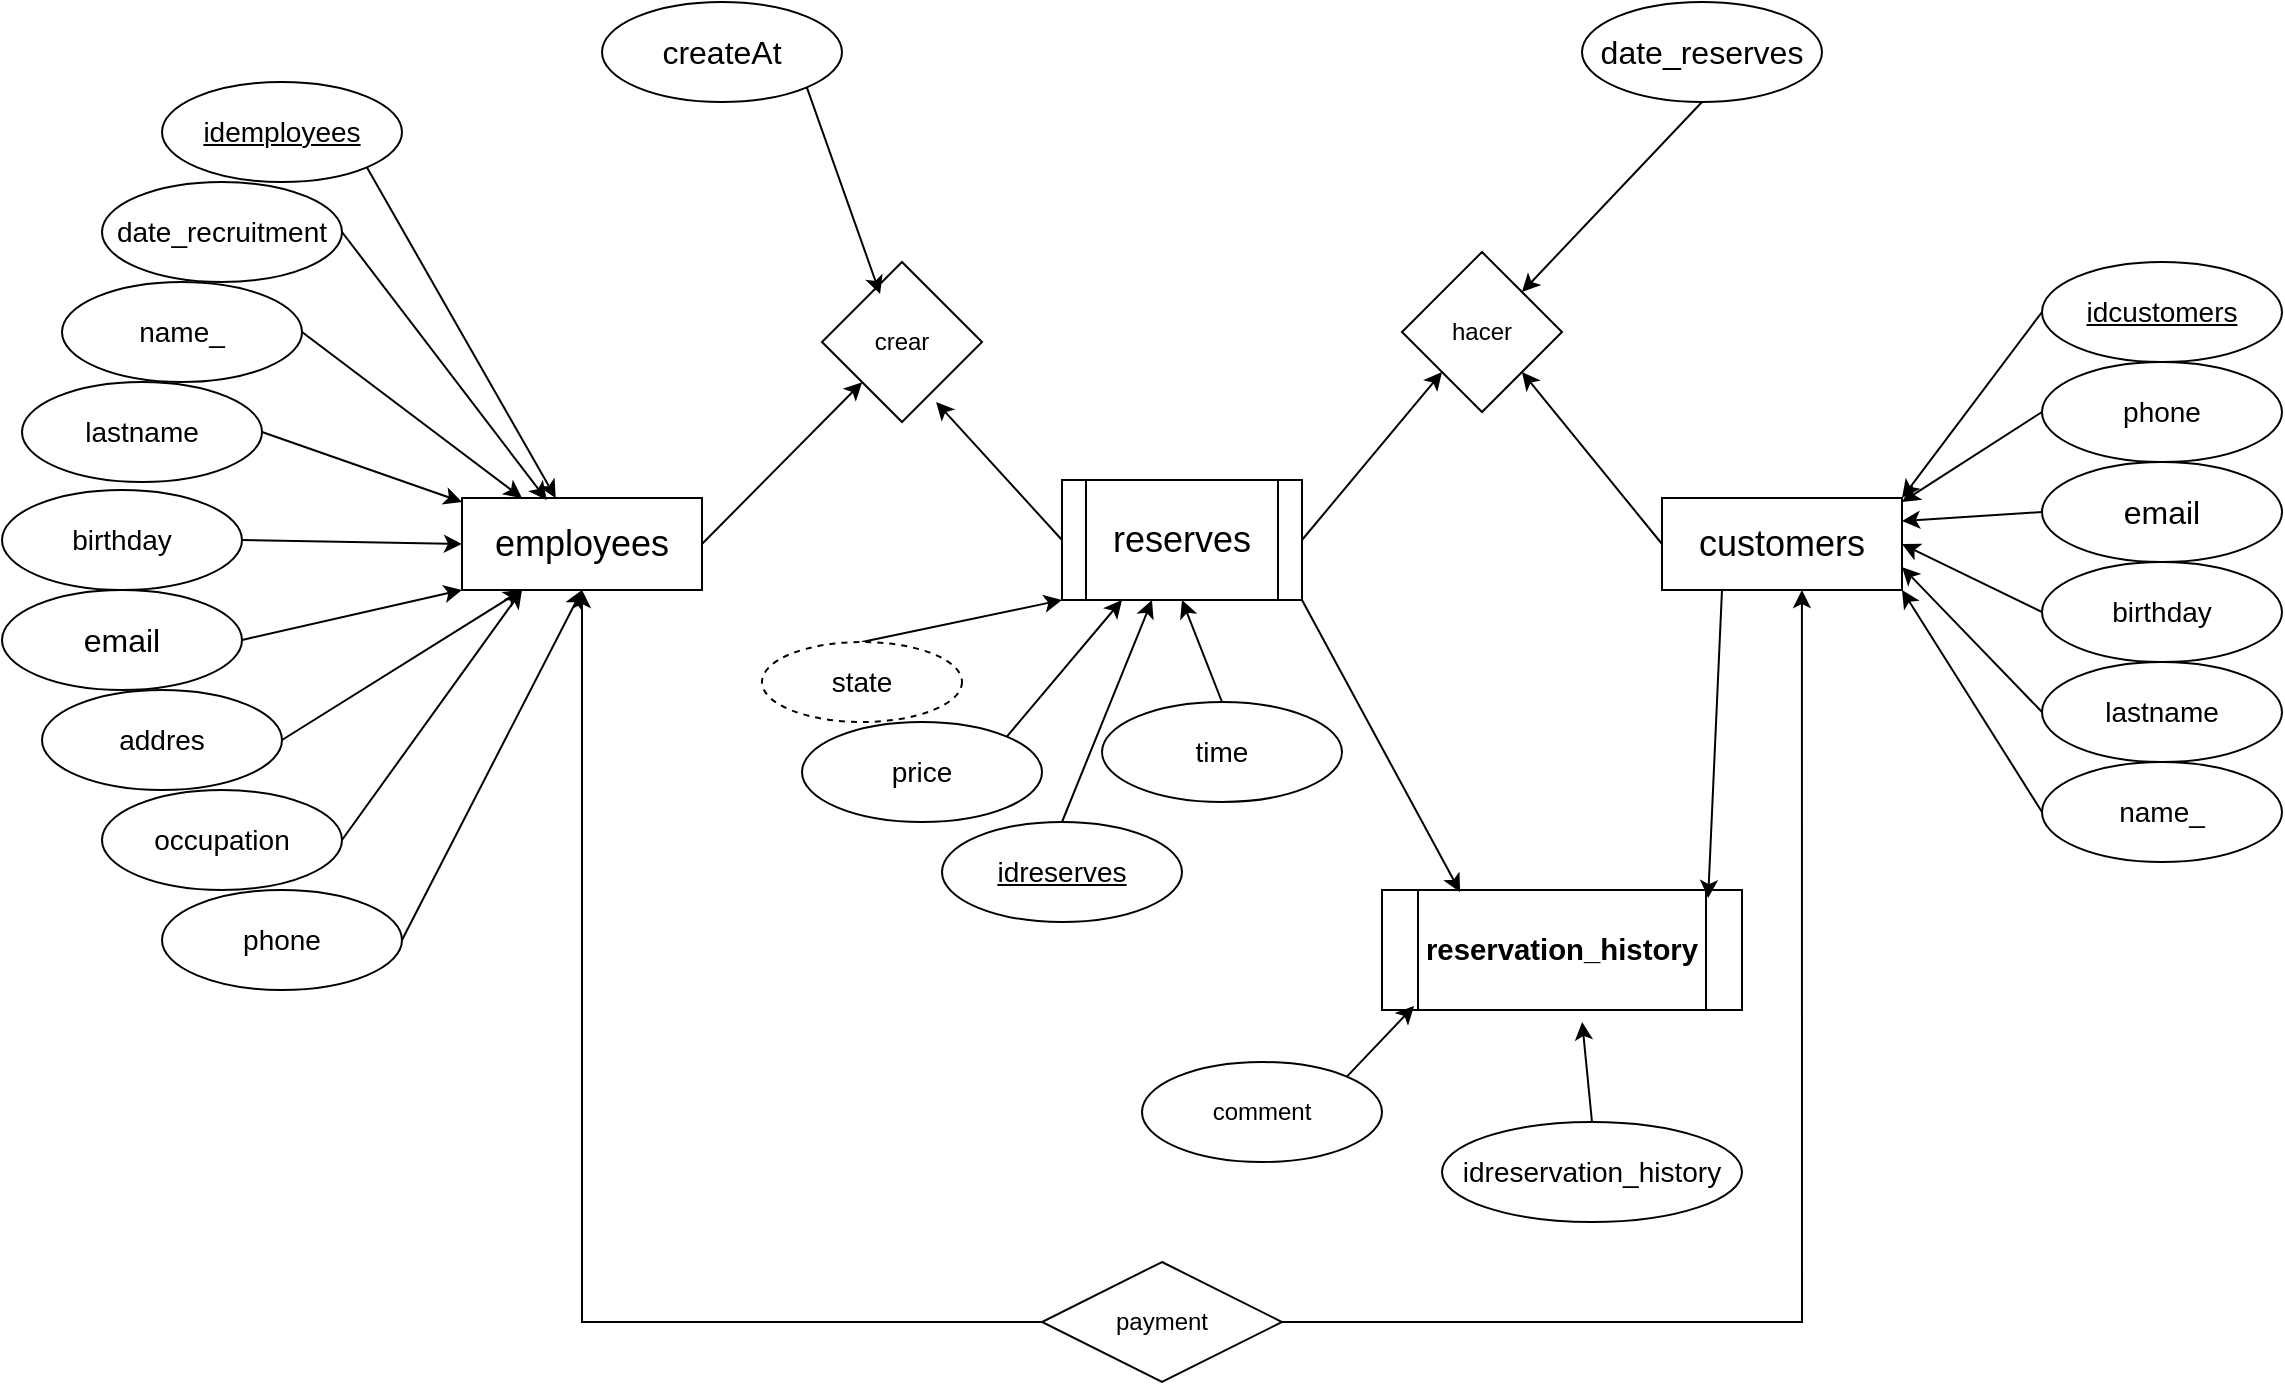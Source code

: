 <mxfile version="24.7.7">
  <diagram name="Página-1" id="Gifiw9kGq9_ywdqmjWr6">
    <mxGraphModel dx="1120" dy="523" grid="1" gridSize="10" guides="1" tooltips="1" connect="1" arrows="1" fold="1" page="1" pageScale="1" pageWidth="1169" pageHeight="827" math="0" shadow="0">
      <root>
        <mxCell id="0" />
        <mxCell id="1" parent="0" />
        <mxCell id="Fblpxnx981H0n67Tq4fb-109" style="edgeStyle=none;rounded=0;orthogonalLoop=1;jettySize=auto;html=1;exitX=1;exitY=0.5;exitDx=0;exitDy=0;" edge="1" parent="1" source="Fblpxnx981H0n67Tq4fb-61" target="Fblpxnx981H0n67Tq4fb-110">
          <mxGeometry relative="1" as="geometry">
            <mxPoint x="400" y="441" as="targetPoint" />
          </mxGeometry>
        </mxCell>
        <mxCell id="Fblpxnx981H0n67Tq4fb-61" value="&lt;font style=&quot;font-size: 18px;&quot;&gt;employees&lt;/font&gt;" style="rounded=0;whiteSpace=wrap;html=1;" vertex="1" parent="1">
          <mxGeometry x="250" y="418" width="120" height="46" as="geometry" />
        </mxCell>
        <mxCell id="Fblpxnx981H0n67Tq4fb-72" style="rounded=0;orthogonalLoop=1;jettySize=auto;html=1;exitX=1;exitY=1;exitDx=0;exitDy=0;" edge="1" parent="1" source="Fblpxnx981H0n67Tq4fb-62" target="Fblpxnx981H0n67Tq4fb-61">
          <mxGeometry relative="1" as="geometry" />
        </mxCell>
        <mxCell id="Fblpxnx981H0n67Tq4fb-62" value="&lt;u&gt;&lt;font style=&quot;font-size: 14px;&quot;&gt;idemployees&lt;/font&gt;&lt;/u&gt;" style="ellipse;whiteSpace=wrap;html=1;" vertex="1" parent="1">
          <mxGeometry x="100" y="210" width="120" height="50" as="geometry" />
        </mxCell>
        <mxCell id="Fblpxnx981H0n67Tq4fb-76" style="edgeStyle=none;rounded=0;orthogonalLoop=1;jettySize=auto;html=1;exitX=1;exitY=0.5;exitDx=0;exitDy=0;entryX=0.25;entryY=0;entryDx=0;entryDy=0;" edge="1" parent="1" source="Fblpxnx981H0n67Tq4fb-63" target="Fblpxnx981H0n67Tq4fb-61">
          <mxGeometry relative="1" as="geometry" />
        </mxCell>
        <mxCell id="Fblpxnx981H0n67Tq4fb-63" value="&lt;font style=&quot;font-size: 14px;&quot;&gt;name_&lt;/font&gt;" style="ellipse;whiteSpace=wrap;html=1;" vertex="1" parent="1">
          <mxGeometry x="50" y="310" width="120" height="50" as="geometry" />
        </mxCell>
        <mxCell id="Fblpxnx981H0n67Tq4fb-77" style="edgeStyle=none;rounded=0;orthogonalLoop=1;jettySize=auto;html=1;exitX=1;exitY=0.5;exitDx=0;exitDy=0;" edge="1" parent="1" source="Fblpxnx981H0n67Tq4fb-64" target="Fblpxnx981H0n67Tq4fb-61">
          <mxGeometry relative="1" as="geometry" />
        </mxCell>
        <mxCell id="Fblpxnx981H0n67Tq4fb-64" value="&lt;font style=&quot;font-size: 14px;&quot;&gt;lastname&lt;/font&gt;" style="ellipse;whiteSpace=wrap;html=1;" vertex="1" parent="1">
          <mxGeometry x="30" y="360" width="120" height="50" as="geometry" />
        </mxCell>
        <mxCell id="Fblpxnx981H0n67Tq4fb-78" style="edgeStyle=none;rounded=0;orthogonalLoop=1;jettySize=auto;html=1;exitX=1;exitY=0.5;exitDx=0;exitDy=0;entryX=0;entryY=0.5;entryDx=0;entryDy=0;" edge="1" parent="1" source="Fblpxnx981H0n67Tq4fb-65" target="Fblpxnx981H0n67Tq4fb-61">
          <mxGeometry relative="1" as="geometry" />
        </mxCell>
        <mxCell id="Fblpxnx981H0n67Tq4fb-65" value="&lt;font style=&quot;font-size: 14px;&quot;&gt;birthday&lt;/font&gt;" style="ellipse;whiteSpace=wrap;html=1;" vertex="1" parent="1">
          <mxGeometry x="20" y="414" width="120" height="50" as="geometry" />
        </mxCell>
        <mxCell id="Fblpxnx981H0n67Tq4fb-79" style="edgeStyle=none;rounded=0;orthogonalLoop=1;jettySize=auto;html=1;exitX=1;exitY=0.5;exitDx=0;exitDy=0;entryX=0;entryY=1;entryDx=0;entryDy=0;" edge="1" parent="1" source="Fblpxnx981H0n67Tq4fb-67" target="Fblpxnx981H0n67Tq4fb-61">
          <mxGeometry relative="1" as="geometry" />
        </mxCell>
        <mxCell id="Fblpxnx981H0n67Tq4fb-67" value="&lt;font size=&quot;3&quot;&gt;email&lt;/font&gt;" style="ellipse;whiteSpace=wrap;html=1;" vertex="1" parent="1">
          <mxGeometry x="20" y="464" width="120" height="50" as="geometry" />
        </mxCell>
        <mxCell id="Fblpxnx981H0n67Tq4fb-80" style="edgeStyle=none;rounded=0;orthogonalLoop=1;jettySize=auto;html=1;exitX=1;exitY=0.5;exitDx=0;exitDy=0;entryX=0.25;entryY=1;entryDx=0;entryDy=0;" edge="1" parent="1" source="Fblpxnx981H0n67Tq4fb-68" target="Fblpxnx981H0n67Tq4fb-61">
          <mxGeometry relative="1" as="geometry">
            <mxPoint x="270" y="470" as="targetPoint" />
          </mxGeometry>
        </mxCell>
        <mxCell id="Fblpxnx981H0n67Tq4fb-68" value="&lt;font style=&quot;font-size: 14px;&quot;&gt;addres&lt;/font&gt;" style="ellipse;whiteSpace=wrap;html=1;" vertex="1" parent="1">
          <mxGeometry x="40" y="514" width="120" height="50" as="geometry" />
        </mxCell>
        <mxCell id="Fblpxnx981H0n67Tq4fb-81" style="edgeStyle=none;rounded=0;orthogonalLoop=1;jettySize=auto;html=1;exitX=1;exitY=0.5;exitDx=0;exitDy=0;entryX=0.25;entryY=1;entryDx=0;entryDy=0;" edge="1" parent="1" source="Fblpxnx981H0n67Tq4fb-69" target="Fblpxnx981H0n67Tq4fb-61">
          <mxGeometry relative="1" as="geometry">
            <mxPoint x="290" y="470" as="targetPoint" />
          </mxGeometry>
        </mxCell>
        <mxCell id="Fblpxnx981H0n67Tq4fb-69" value="&lt;font style=&quot;font-size: 14px;&quot;&gt;occupation&lt;/font&gt;" style="ellipse;whiteSpace=wrap;html=1;" vertex="1" parent="1">
          <mxGeometry x="70" y="564" width="120" height="50" as="geometry" />
        </mxCell>
        <mxCell id="Fblpxnx981H0n67Tq4fb-82" style="edgeStyle=none;rounded=0;orthogonalLoop=1;jettySize=auto;html=1;exitX=1;exitY=0.5;exitDx=0;exitDy=0;entryX=0.5;entryY=1;entryDx=0;entryDy=0;" edge="1" parent="1" source="Fblpxnx981H0n67Tq4fb-70" target="Fblpxnx981H0n67Tq4fb-61">
          <mxGeometry relative="1" as="geometry">
            <mxPoint x="300" y="470" as="targetPoint" />
          </mxGeometry>
        </mxCell>
        <mxCell id="Fblpxnx981H0n67Tq4fb-70" value="&lt;font style=&quot;font-size: 14px;&quot;&gt;phone&lt;/font&gt;" style="ellipse;whiteSpace=wrap;html=1;" vertex="1" parent="1">
          <mxGeometry x="100" y="614" width="120" height="50" as="geometry" />
        </mxCell>
        <mxCell id="Fblpxnx981H0n67Tq4fb-71" value="&lt;font style=&quot;font-size: 14px;&quot;&gt;date_recruitment&lt;/font&gt;" style="ellipse;whiteSpace=wrap;html=1;" vertex="1" parent="1">
          <mxGeometry x="70" y="260" width="120" height="50" as="geometry" />
        </mxCell>
        <mxCell id="Fblpxnx981H0n67Tq4fb-73" style="rounded=0;orthogonalLoop=1;jettySize=auto;html=1;exitX=1;exitY=0.5;exitDx=0;exitDy=0;entryX=0.353;entryY=0.022;entryDx=0;entryDy=0;entryPerimeter=0;" edge="1" parent="1" source="Fblpxnx981H0n67Tq4fb-71" target="Fblpxnx981H0n67Tq4fb-61">
          <mxGeometry relative="1" as="geometry" />
        </mxCell>
        <mxCell id="Fblpxnx981H0n67Tq4fb-112" style="edgeStyle=none;rounded=0;orthogonalLoop=1;jettySize=auto;html=1;exitX=0;exitY=0.5;exitDx=0;exitDy=0;entryX=1;entryY=1;entryDx=0;entryDy=0;" edge="1" parent="1" source="Fblpxnx981H0n67Tq4fb-83" target="Fblpxnx981H0n67Tq4fb-111">
          <mxGeometry relative="1" as="geometry" />
        </mxCell>
        <mxCell id="Fblpxnx981H0n67Tq4fb-83" value="&lt;font style=&quot;font-size: 18px;&quot;&gt;customers&lt;/font&gt;" style="rounded=0;whiteSpace=wrap;html=1;" vertex="1" parent="1">
          <mxGeometry x="850" y="418" width="120" height="46" as="geometry" />
        </mxCell>
        <mxCell id="Fblpxnx981H0n67Tq4fb-102" style="edgeStyle=none;rounded=0;orthogonalLoop=1;jettySize=auto;html=1;exitX=0;exitY=0.5;exitDx=0;exitDy=0;entryX=1;entryY=0;entryDx=0;entryDy=0;" edge="1" parent="1" source="Fblpxnx981H0n67Tq4fb-85" target="Fblpxnx981H0n67Tq4fb-83">
          <mxGeometry relative="1" as="geometry" />
        </mxCell>
        <mxCell id="Fblpxnx981H0n67Tq4fb-85" value="&lt;u&gt;&lt;font style=&quot;font-size: 14px;&quot;&gt;idcustomers&lt;/font&gt;&lt;/u&gt;" style="ellipse;whiteSpace=wrap;html=1;" vertex="1" parent="1">
          <mxGeometry x="1040" y="300" width="120" height="50" as="geometry" />
        </mxCell>
        <mxCell id="Fblpxnx981H0n67Tq4fb-107" style="edgeStyle=none;rounded=0;orthogonalLoop=1;jettySize=auto;html=1;exitX=0;exitY=0.5;exitDx=0;exitDy=0;entryX=1;entryY=1;entryDx=0;entryDy=0;" edge="1" parent="1" source="Fblpxnx981H0n67Tq4fb-87" target="Fblpxnx981H0n67Tq4fb-83">
          <mxGeometry relative="1" as="geometry" />
        </mxCell>
        <mxCell id="Fblpxnx981H0n67Tq4fb-87" value="&lt;font style=&quot;font-size: 14px;&quot;&gt;name_&lt;/font&gt;" style="ellipse;whiteSpace=wrap;html=1;" vertex="1" parent="1">
          <mxGeometry x="1040" y="550" width="120" height="50" as="geometry" />
        </mxCell>
        <mxCell id="Fblpxnx981H0n67Tq4fb-106" style="edgeStyle=none;rounded=0;orthogonalLoop=1;jettySize=auto;html=1;exitX=0;exitY=0.5;exitDx=0;exitDy=0;entryX=1;entryY=0.75;entryDx=0;entryDy=0;" edge="1" parent="1" source="Fblpxnx981H0n67Tq4fb-89" target="Fblpxnx981H0n67Tq4fb-83">
          <mxGeometry relative="1" as="geometry" />
        </mxCell>
        <mxCell id="Fblpxnx981H0n67Tq4fb-89" value="&lt;font style=&quot;font-size: 14px;&quot;&gt;lastname&lt;/font&gt;" style="ellipse;whiteSpace=wrap;html=1;" vertex="1" parent="1">
          <mxGeometry x="1040" y="500" width="120" height="50" as="geometry" />
        </mxCell>
        <mxCell id="Fblpxnx981H0n67Tq4fb-105" style="edgeStyle=none;rounded=0;orthogonalLoop=1;jettySize=auto;html=1;exitX=0;exitY=0.5;exitDx=0;exitDy=0;entryX=1;entryY=0.5;entryDx=0;entryDy=0;" edge="1" parent="1" source="Fblpxnx981H0n67Tq4fb-91" target="Fblpxnx981H0n67Tq4fb-83">
          <mxGeometry relative="1" as="geometry" />
        </mxCell>
        <mxCell id="Fblpxnx981H0n67Tq4fb-91" value="&lt;font style=&quot;font-size: 14px;&quot;&gt;birthday&lt;/font&gt;" style="ellipse;whiteSpace=wrap;html=1;" vertex="1" parent="1">
          <mxGeometry x="1040" y="450" width="120" height="50" as="geometry" />
        </mxCell>
        <mxCell id="Fblpxnx981H0n67Tq4fb-104" style="edgeStyle=none;rounded=0;orthogonalLoop=1;jettySize=auto;html=1;exitX=0;exitY=0.5;exitDx=0;exitDy=0;entryX=1;entryY=0.25;entryDx=0;entryDy=0;" edge="1" parent="1" source="Fblpxnx981H0n67Tq4fb-93" target="Fblpxnx981H0n67Tq4fb-83">
          <mxGeometry relative="1" as="geometry" />
        </mxCell>
        <mxCell id="Fblpxnx981H0n67Tq4fb-93" value="&lt;font size=&quot;3&quot;&gt;email&lt;/font&gt;" style="ellipse;whiteSpace=wrap;html=1;" vertex="1" parent="1">
          <mxGeometry x="1040" y="400" width="120" height="50" as="geometry" />
        </mxCell>
        <mxCell id="Fblpxnx981H0n67Tq4fb-103" style="edgeStyle=none;rounded=0;orthogonalLoop=1;jettySize=auto;html=1;exitX=0;exitY=0.5;exitDx=0;exitDy=0;" edge="1" parent="1" source="Fblpxnx981H0n67Tq4fb-99">
          <mxGeometry relative="1" as="geometry">
            <mxPoint x="970" y="420" as="targetPoint" />
          </mxGeometry>
        </mxCell>
        <mxCell id="Fblpxnx981H0n67Tq4fb-99" value="&lt;font style=&quot;font-size: 14px;&quot;&gt;phone&lt;/font&gt;" style="ellipse;whiteSpace=wrap;html=1;" vertex="1" parent="1">
          <mxGeometry x="1040" y="350" width="120" height="50" as="geometry" />
        </mxCell>
        <mxCell id="Fblpxnx981H0n67Tq4fb-113" style="edgeStyle=none;rounded=0;orthogonalLoop=1;jettySize=auto;html=1;exitX=1;exitY=0.5;exitDx=0;exitDy=0;entryX=0;entryY=1;entryDx=0;entryDy=0;" edge="1" parent="1" source="Fblpxnx981H0n67Tq4fb-108" target="Fblpxnx981H0n67Tq4fb-111">
          <mxGeometry relative="1" as="geometry" />
        </mxCell>
        <mxCell id="Fblpxnx981H0n67Tq4fb-108" value="&lt;font style=&quot;font-size: 18px;&quot;&gt;reserves&lt;/font&gt;" style="shape=process;whiteSpace=wrap;html=1;backgroundOutline=1;" vertex="1" parent="1">
          <mxGeometry x="550" y="409" width="120" height="60" as="geometry" />
        </mxCell>
        <mxCell id="Fblpxnx981H0n67Tq4fb-110" value="crear" style="rhombus;whiteSpace=wrap;html=1;" vertex="1" parent="1">
          <mxGeometry x="430" y="300" width="80" height="80" as="geometry" />
        </mxCell>
        <mxCell id="Fblpxnx981H0n67Tq4fb-111" value="hacer" style="rhombus;whiteSpace=wrap;html=1;" vertex="1" parent="1">
          <mxGeometry x="720" y="295" width="80" height="80" as="geometry" />
        </mxCell>
        <mxCell id="Fblpxnx981H0n67Tq4fb-114" style="edgeStyle=none;rounded=0;orthogonalLoop=1;jettySize=auto;html=1;exitX=0;exitY=0.5;exitDx=0;exitDy=0;entryX=0.713;entryY=0.875;entryDx=0;entryDy=0;entryPerimeter=0;" edge="1" parent="1" source="Fblpxnx981H0n67Tq4fb-108" target="Fblpxnx981H0n67Tq4fb-110">
          <mxGeometry relative="1" as="geometry" />
        </mxCell>
        <mxCell id="Fblpxnx981H0n67Tq4fb-138" style="edgeStyle=none;rounded=0;orthogonalLoop=1;jettySize=auto;html=1;exitX=1;exitY=0;exitDx=0;exitDy=0;entryX=0.25;entryY=1;entryDx=0;entryDy=0;" edge="1" parent="1" source="Fblpxnx981H0n67Tq4fb-134" target="Fblpxnx981H0n67Tq4fb-108">
          <mxGeometry relative="1" as="geometry" />
        </mxCell>
        <mxCell id="Fblpxnx981H0n67Tq4fb-134" value="&lt;font style=&quot;font-size: 14px;&quot;&gt;price&lt;/font&gt;" style="ellipse;whiteSpace=wrap;html=1;" vertex="1" parent="1">
          <mxGeometry x="420" y="530" width="120" height="50" as="geometry" />
        </mxCell>
        <mxCell id="Fblpxnx981H0n67Tq4fb-139" style="edgeStyle=none;rounded=0;orthogonalLoop=1;jettySize=auto;html=1;exitX=0.5;exitY=0;exitDx=0;exitDy=0;entryX=0.5;entryY=1;entryDx=0;entryDy=0;" edge="1" parent="1" source="Fblpxnx981H0n67Tq4fb-135" target="Fblpxnx981H0n67Tq4fb-108">
          <mxGeometry relative="1" as="geometry" />
        </mxCell>
        <mxCell id="Fblpxnx981H0n67Tq4fb-135" value="&lt;font style=&quot;font-size: 14px;&quot;&gt;time&lt;/font&gt;" style="ellipse;whiteSpace=wrap;html=1;" vertex="1" parent="1">
          <mxGeometry x="570" y="520" width="120" height="50" as="geometry" />
        </mxCell>
        <mxCell id="Fblpxnx981H0n67Tq4fb-140" style="edgeStyle=none;rounded=0;orthogonalLoop=1;jettySize=auto;html=1;exitX=0.5;exitY=0;exitDx=0;exitDy=0;entryX=0;entryY=1;entryDx=0;entryDy=0;" edge="1" parent="1" source="Fblpxnx981H0n67Tq4fb-137" target="Fblpxnx981H0n67Tq4fb-108">
          <mxGeometry relative="1" as="geometry" />
        </mxCell>
        <mxCell id="Fblpxnx981H0n67Tq4fb-137" value="&lt;font style=&quot;font-size: 14px;&quot;&gt;state&lt;/font&gt;" style="ellipse;whiteSpace=wrap;html=1;align=center;dashed=1;" vertex="1" parent="1">
          <mxGeometry x="400" y="490" width="100" height="40" as="geometry" />
        </mxCell>
        <mxCell id="Fblpxnx981H0n67Tq4fb-141" value="&lt;font size=&quot;3&quot;&gt;createAt&lt;/font&gt;" style="ellipse;whiteSpace=wrap;html=1;" vertex="1" parent="1">
          <mxGeometry x="320" y="170" width="120" height="50" as="geometry" />
        </mxCell>
        <mxCell id="Fblpxnx981H0n67Tq4fb-142" style="edgeStyle=none;rounded=0;orthogonalLoop=1;jettySize=auto;html=1;exitX=1;exitY=1;exitDx=0;exitDy=0;entryX=0.363;entryY=0.2;entryDx=0;entryDy=0;entryPerimeter=0;" edge="1" parent="1" source="Fblpxnx981H0n67Tq4fb-141" target="Fblpxnx981H0n67Tq4fb-110">
          <mxGeometry relative="1" as="geometry" />
        </mxCell>
        <mxCell id="Fblpxnx981H0n67Tq4fb-144" style="edgeStyle=none;rounded=0;orthogonalLoop=1;jettySize=auto;html=1;exitX=0.5;exitY=1;exitDx=0;exitDy=0;entryX=1;entryY=0;entryDx=0;entryDy=0;" edge="1" parent="1" source="Fblpxnx981H0n67Tq4fb-143" target="Fblpxnx981H0n67Tq4fb-111">
          <mxGeometry relative="1" as="geometry" />
        </mxCell>
        <mxCell id="Fblpxnx981H0n67Tq4fb-143" value="&lt;font size=&quot;3&quot;&gt;date_reserves&lt;/font&gt;" style="ellipse;whiteSpace=wrap;html=1;" vertex="1" parent="1">
          <mxGeometry x="810" y="170" width="120" height="50" as="geometry" />
        </mxCell>
        <mxCell id="Fblpxnx981H0n67Tq4fb-146" style="edgeStyle=orthogonalEdgeStyle;rounded=0;orthogonalLoop=1;jettySize=auto;html=1;exitX=0;exitY=0.5;exitDx=0;exitDy=0;" edge="1" parent="1" source="Fblpxnx981H0n67Tq4fb-145" target="Fblpxnx981H0n67Tq4fb-61">
          <mxGeometry relative="1" as="geometry" />
        </mxCell>
        <mxCell id="Fblpxnx981H0n67Tq4fb-145" value="payment" style="shape=rhombus;perimeter=rhombusPerimeter;whiteSpace=wrap;html=1;align=center;" vertex="1" parent="1">
          <mxGeometry x="540" y="800" width="120" height="60" as="geometry" />
        </mxCell>
        <mxCell id="Fblpxnx981H0n67Tq4fb-147" style="edgeStyle=orthogonalEdgeStyle;rounded=0;orthogonalLoop=1;jettySize=auto;html=1;exitX=1;exitY=0.5;exitDx=0;exitDy=0;entryX=0.583;entryY=1;entryDx=0;entryDy=0;entryPerimeter=0;" edge="1" parent="1" source="Fblpxnx981H0n67Tq4fb-145" target="Fblpxnx981H0n67Tq4fb-83">
          <mxGeometry relative="1" as="geometry" />
        </mxCell>
        <mxCell id="Fblpxnx981H0n67Tq4fb-149" value="&lt;b&gt;&lt;span style=&quot;font-size:11.0pt;line-height:107%;&lt;br/&gt;font-family:&amp;quot;Calibri&amp;quot;,sans-serif;mso-ascii-theme-font:minor-latin;mso-fareast-font-family:&lt;br/&gt;Calibri;mso-fareast-theme-font:minor-latin;mso-hansi-theme-font:minor-latin;&lt;br/&gt;mso-bidi-theme-font:minor-latin;mso-ansi-language:ES-CO;mso-fareast-language:&lt;br/&gt;EN-US;mso-bidi-language:AR-SA&quot;&gt;reservation_history&lt;/span&gt;&lt;/b&gt;" style="shape=process;whiteSpace=wrap;html=1;backgroundOutline=1;" vertex="1" parent="1">
          <mxGeometry x="710" y="614" width="180" height="60" as="geometry" />
        </mxCell>
        <mxCell id="Fblpxnx981H0n67Tq4fb-152" style="edgeStyle=none;rounded=0;orthogonalLoop=1;jettySize=auto;html=1;exitX=0.25;exitY=1;exitDx=0;exitDy=0;entryX=0.906;entryY=0.067;entryDx=0;entryDy=0;entryPerimeter=0;" edge="1" parent="1" source="Fblpxnx981H0n67Tq4fb-83" target="Fblpxnx981H0n67Tq4fb-149">
          <mxGeometry relative="1" as="geometry" />
        </mxCell>
        <mxCell id="Fblpxnx981H0n67Tq4fb-153" style="edgeStyle=none;rounded=0;orthogonalLoop=1;jettySize=auto;html=1;exitX=1;exitY=1;exitDx=0;exitDy=0;entryX=0.217;entryY=0.017;entryDx=0;entryDy=0;entryPerimeter=0;" edge="1" parent="1" source="Fblpxnx981H0n67Tq4fb-108" target="Fblpxnx981H0n67Tq4fb-149">
          <mxGeometry relative="1" as="geometry" />
        </mxCell>
        <mxCell id="Fblpxnx981H0n67Tq4fb-155" value="&lt;span style=&quot;font-size: 14px;&quot;&gt;&lt;u&gt;idreserves&lt;/u&gt;&lt;/span&gt;" style="ellipse;whiteSpace=wrap;html=1;" vertex="1" parent="1">
          <mxGeometry x="490" y="580" width="120" height="50" as="geometry" />
        </mxCell>
        <mxCell id="Fblpxnx981H0n67Tq4fb-157" style="edgeStyle=none;rounded=0;orthogonalLoop=1;jettySize=auto;html=1;exitX=0.5;exitY=0;exitDx=0;exitDy=0;entryX=0.375;entryY=1;entryDx=0;entryDy=0;entryPerimeter=0;" edge="1" parent="1" source="Fblpxnx981H0n67Tq4fb-155" target="Fblpxnx981H0n67Tq4fb-108">
          <mxGeometry relative="1" as="geometry" />
        </mxCell>
        <mxCell id="Fblpxnx981H0n67Tq4fb-158" value="&lt;font style=&quot;font-size: 14px;&quot;&gt;idreservation_history&lt;/font&gt;" style="ellipse;whiteSpace=wrap;html=1;" vertex="1" parent="1">
          <mxGeometry x="740" y="730" width="150" height="50" as="geometry" />
        </mxCell>
        <mxCell id="Fblpxnx981H0n67Tq4fb-159" value="comment" style="ellipse;whiteSpace=wrap;html=1;" vertex="1" parent="1">
          <mxGeometry x="590" y="700" width="120" height="50" as="geometry" />
        </mxCell>
        <mxCell id="Fblpxnx981H0n67Tq4fb-160" style="edgeStyle=none;rounded=0;orthogonalLoop=1;jettySize=auto;html=1;exitX=1;exitY=0;exitDx=0;exitDy=0;entryX=0.089;entryY=0.967;entryDx=0;entryDy=0;entryPerimeter=0;" edge="1" parent="1" source="Fblpxnx981H0n67Tq4fb-159" target="Fblpxnx981H0n67Tq4fb-149">
          <mxGeometry relative="1" as="geometry" />
        </mxCell>
        <mxCell id="Fblpxnx981H0n67Tq4fb-161" style="edgeStyle=none;rounded=0;orthogonalLoop=1;jettySize=auto;html=1;exitX=0.5;exitY=0;exitDx=0;exitDy=0;entryX=0.556;entryY=1.1;entryDx=0;entryDy=0;entryPerimeter=0;" edge="1" parent="1" source="Fblpxnx981H0n67Tq4fb-158" target="Fblpxnx981H0n67Tq4fb-149">
          <mxGeometry relative="1" as="geometry" />
        </mxCell>
      </root>
    </mxGraphModel>
  </diagram>
</mxfile>
